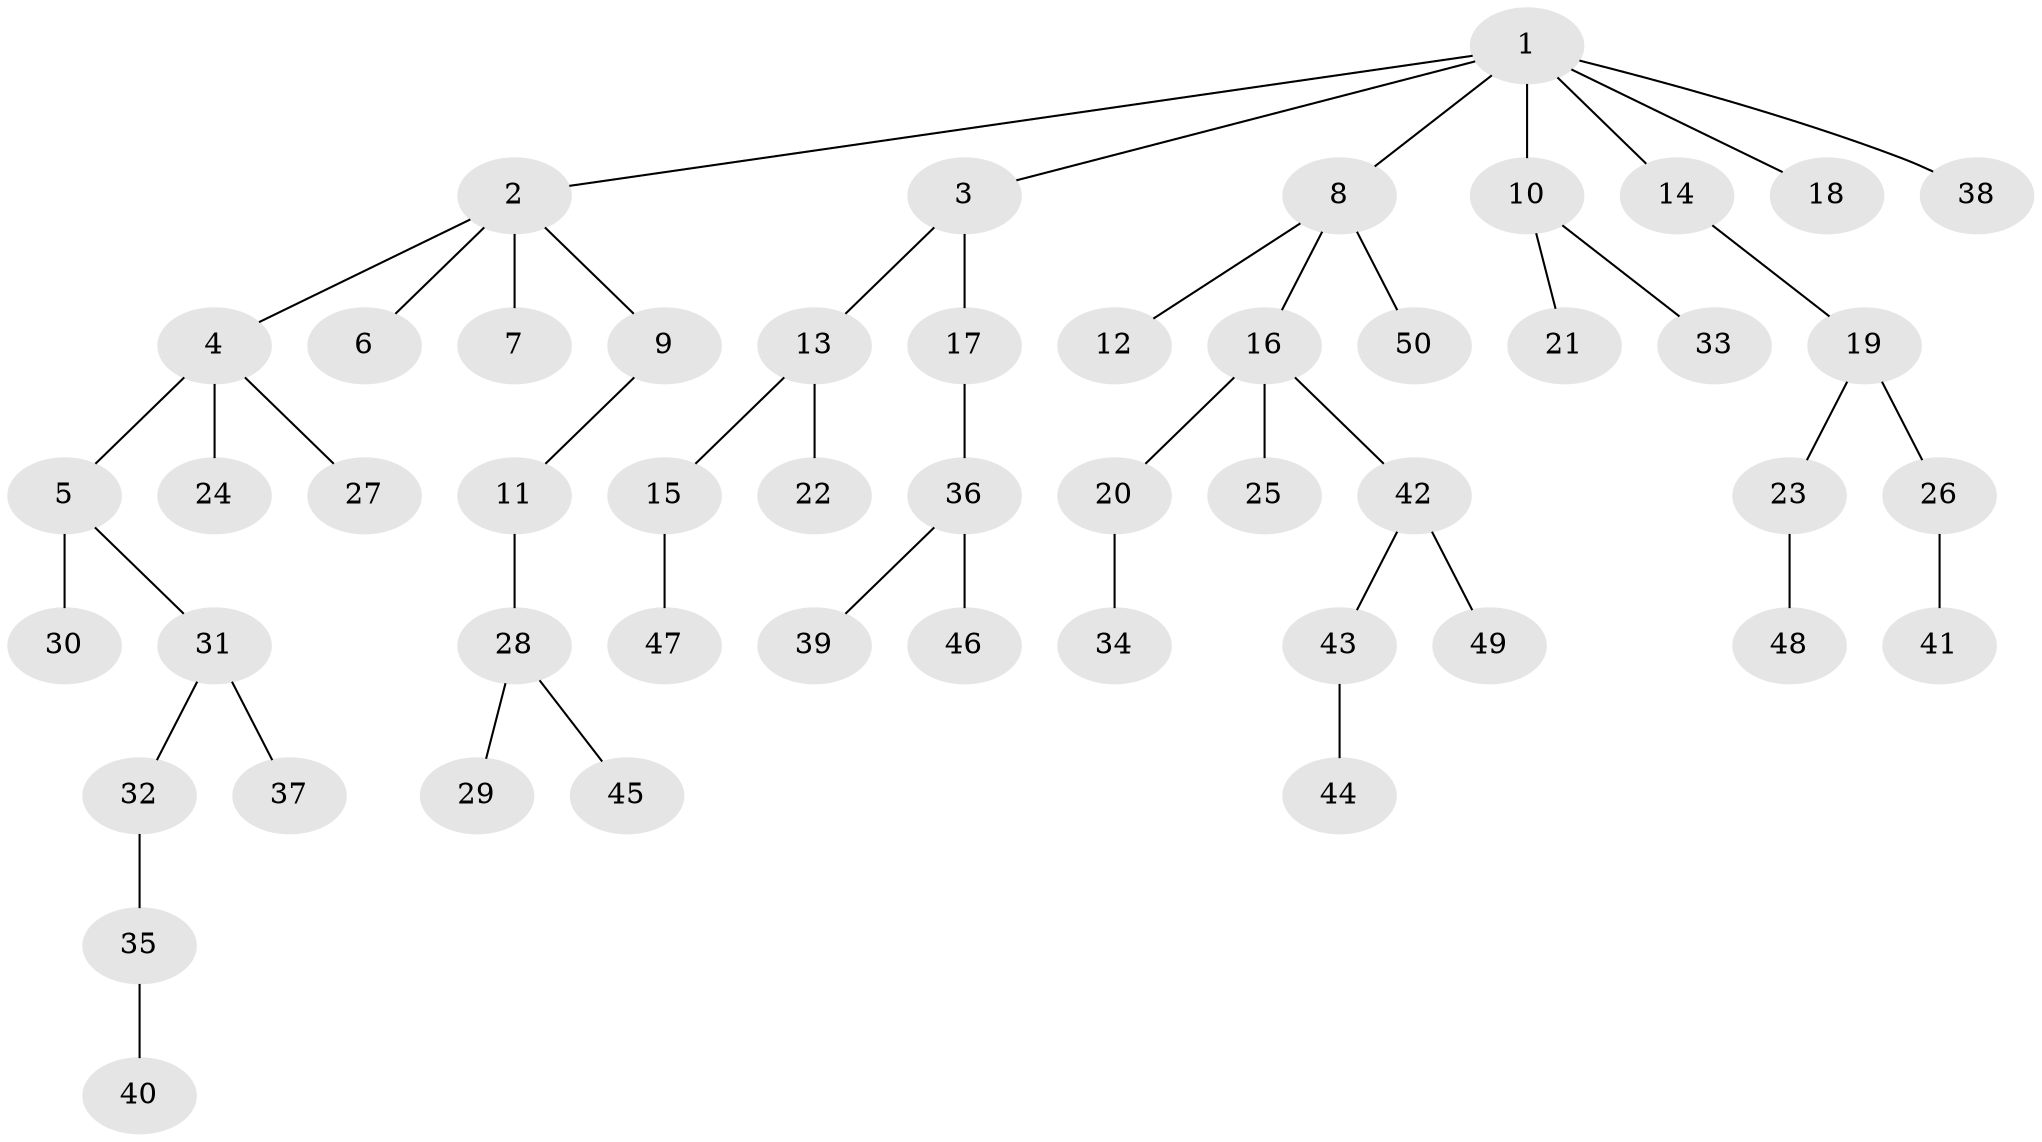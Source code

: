 // coarse degree distribution, {10: 0.030303030303030304, 4: 0.06060606060606061, 3: 0.12121212121212122, 2: 0.24242424242424243, 1: 0.5454545454545454}
// Generated by graph-tools (version 1.1) at 2025/24/03/03/25 07:24:06]
// undirected, 50 vertices, 49 edges
graph export_dot {
graph [start="1"]
  node [color=gray90,style=filled];
  1;
  2;
  3;
  4;
  5;
  6;
  7;
  8;
  9;
  10;
  11;
  12;
  13;
  14;
  15;
  16;
  17;
  18;
  19;
  20;
  21;
  22;
  23;
  24;
  25;
  26;
  27;
  28;
  29;
  30;
  31;
  32;
  33;
  34;
  35;
  36;
  37;
  38;
  39;
  40;
  41;
  42;
  43;
  44;
  45;
  46;
  47;
  48;
  49;
  50;
  1 -- 2;
  1 -- 3;
  1 -- 8;
  1 -- 10;
  1 -- 14;
  1 -- 18;
  1 -- 38;
  2 -- 4;
  2 -- 6;
  2 -- 7;
  2 -- 9;
  3 -- 13;
  3 -- 17;
  4 -- 5;
  4 -- 24;
  4 -- 27;
  5 -- 30;
  5 -- 31;
  8 -- 12;
  8 -- 16;
  8 -- 50;
  9 -- 11;
  10 -- 21;
  10 -- 33;
  11 -- 28;
  13 -- 15;
  13 -- 22;
  14 -- 19;
  15 -- 47;
  16 -- 20;
  16 -- 25;
  16 -- 42;
  17 -- 36;
  19 -- 23;
  19 -- 26;
  20 -- 34;
  23 -- 48;
  26 -- 41;
  28 -- 29;
  28 -- 45;
  31 -- 32;
  31 -- 37;
  32 -- 35;
  35 -- 40;
  36 -- 39;
  36 -- 46;
  42 -- 43;
  42 -- 49;
  43 -- 44;
}
